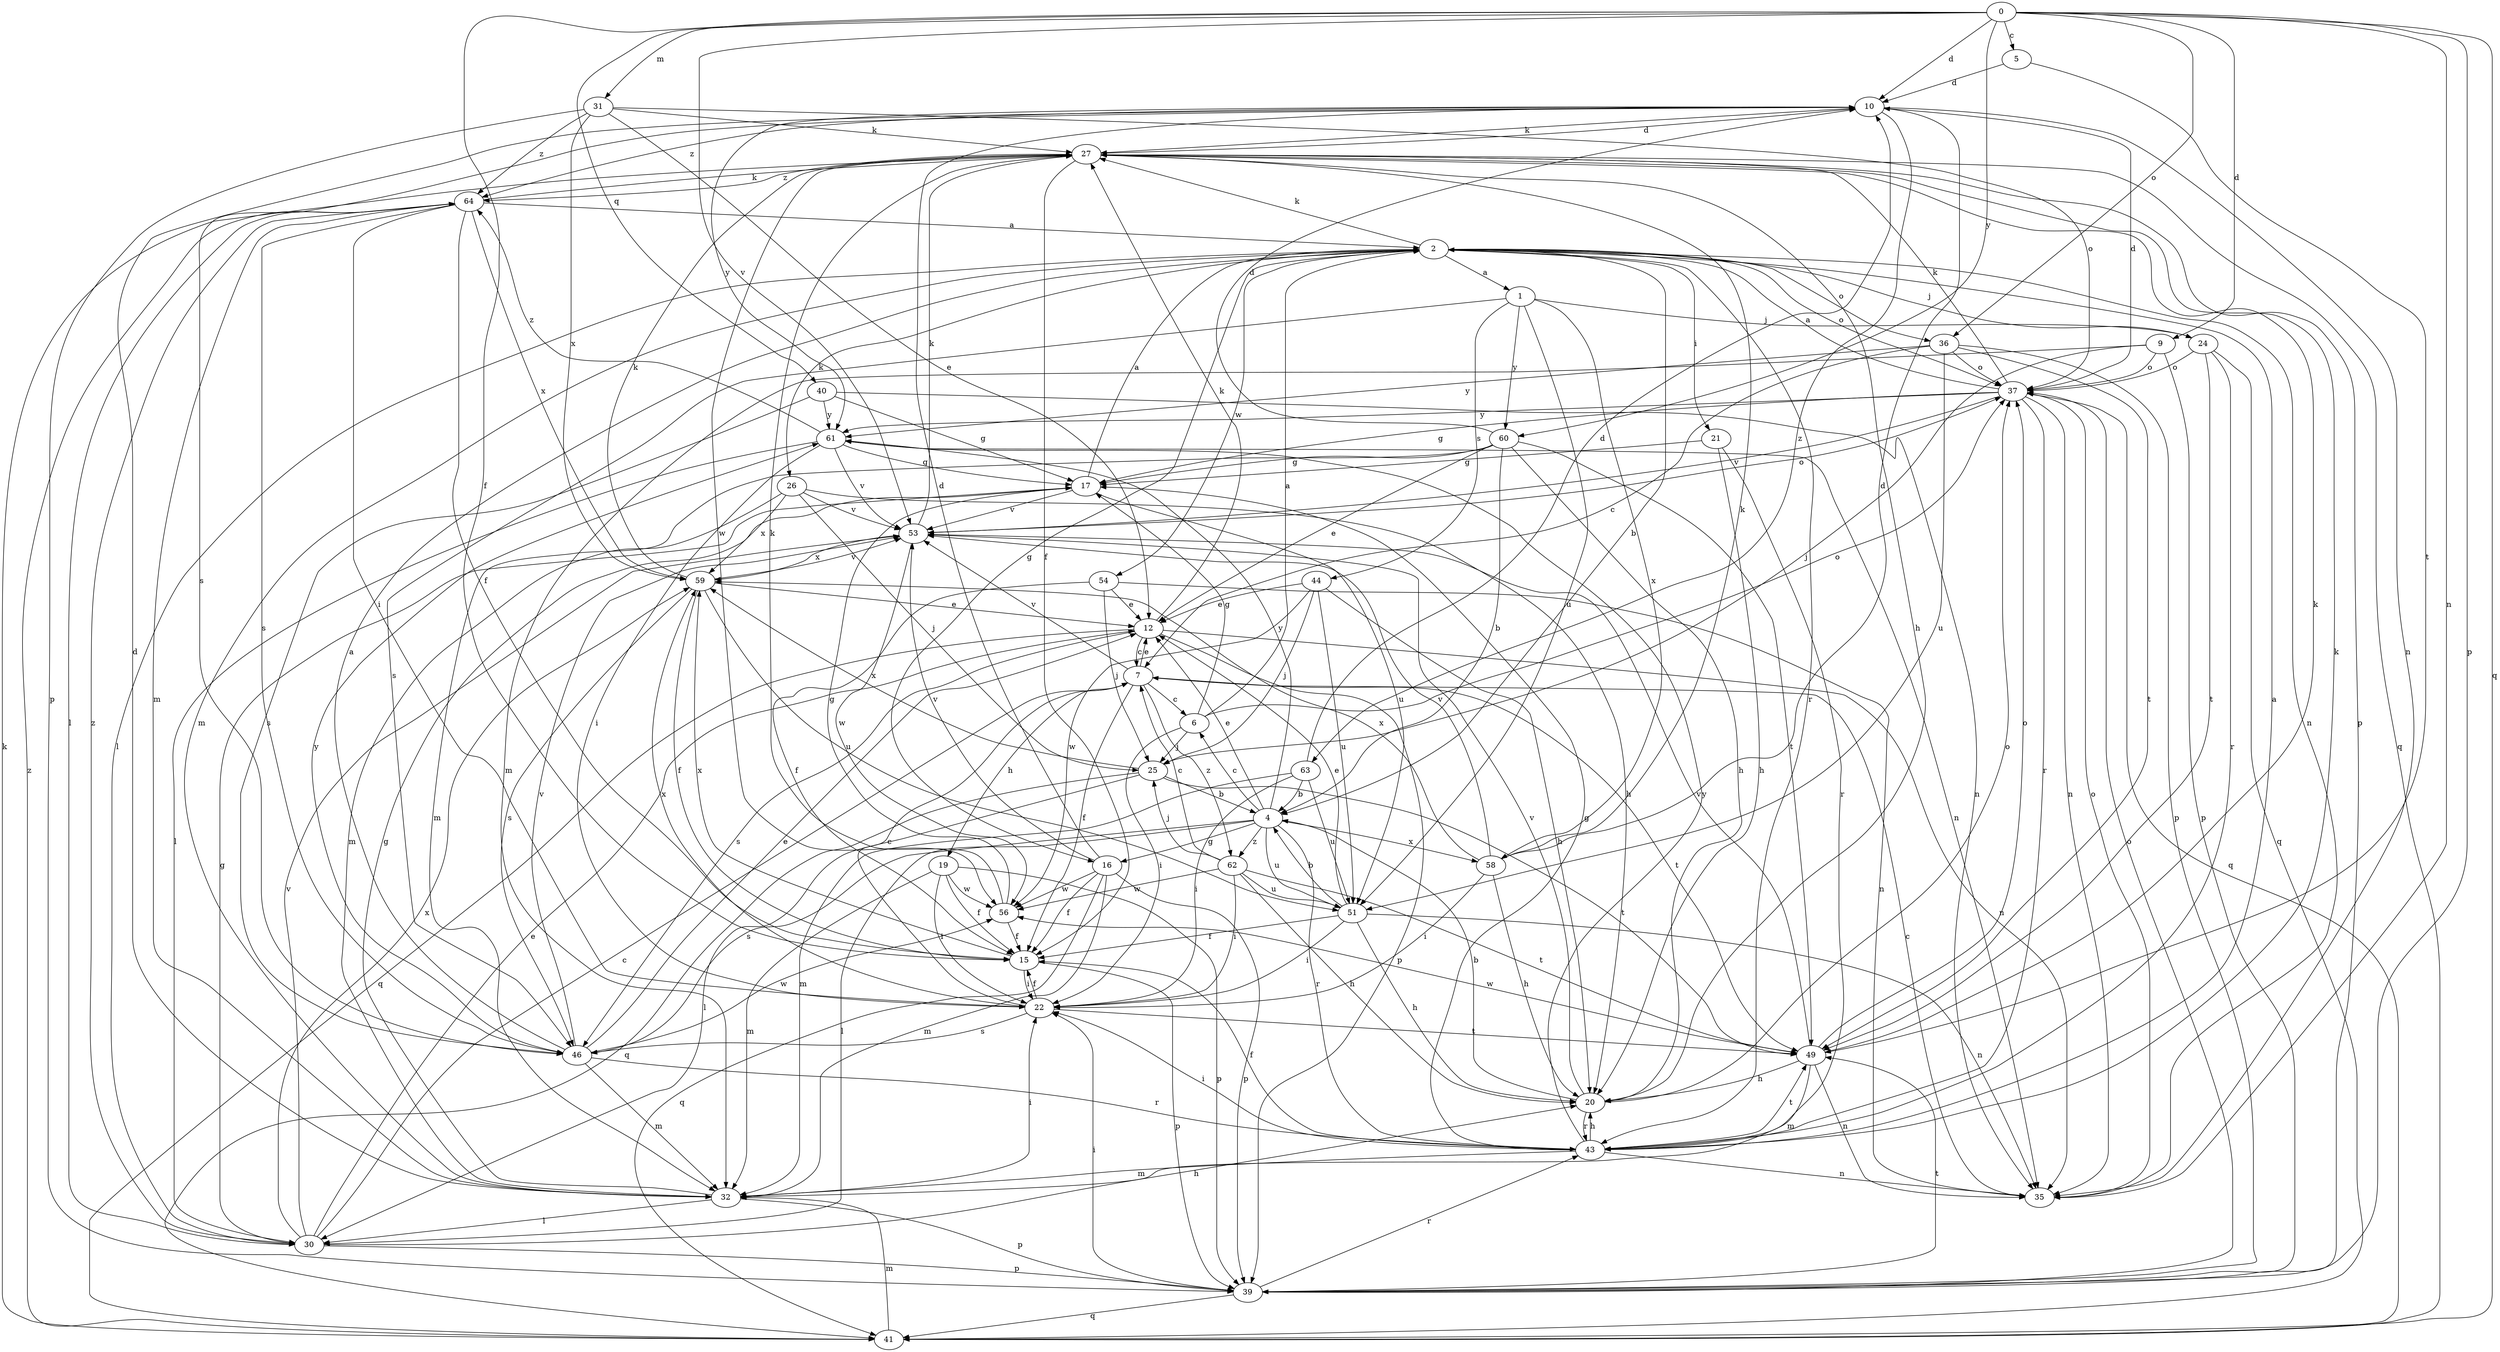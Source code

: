 strict digraph  {
0;
1;
2;
4;
5;
6;
7;
9;
10;
12;
15;
16;
17;
19;
20;
21;
22;
24;
25;
26;
27;
30;
31;
32;
35;
36;
37;
39;
40;
41;
43;
44;
46;
49;
51;
53;
54;
56;
58;
59;
60;
61;
62;
63;
64;
0 -> 5  [label=c];
0 -> 9  [label=d];
0 -> 10  [label=d];
0 -> 15  [label=f];
0 -> 31  [label=m];
0 -> 35  [label=n];
0 -> 36  [label=o];
0 -> 39  [label=p];
0 -> 40  [label=q];
0 -> 41  [label=q];
0 -> 53  [label=v];
0 -> 60  [label=y];
1 -> 24  [label=j];
1 -> 44  [label=s];
1 -> 46  [label=s];
1 -> 51  [label=u];
1 -> 58  [label=x];
1 -> 60  [label=y];
2 -> 1  [label=a];
2 -> 4  [label=b];
2 -> 16  [label=g];
2 -> 21  [label=i];
2 -> 24  [label=j];
2 -> 26  [label=k];
2 -> 27  [label=k];
2 -> 30  [label=l];
2 -> 32  [label=m];
2 -> 35  [label=n];
2 -> 36  [label=o];
2 -> 37  [label=o];
2 -> 43  [label=r];
2 -> 54  [label=w];
4 -> 6  [label=c];
4 -> 12  [label=e];
4 -> 16  [label=g];
4 -> 30  [label=l];
4 -> 43  [label=r];
4 -> 46  [label=s];
4 -> 51  [label=u];
4 -> 58  [label=x];
4 -> 61  [label=y];
4 -> 62  [label=z];
5 -> 10  [label=d];
5 -> 49  [label=t];
6 -> 2  [label=a];
6 -> 17  [label=g];
6 -> 22  [label=i];
6 -> 25  [label=j];
6 -> 37  [label=o];
7 -> 6  [label=c];
7 -> 12  [label=e];
7 -> 15  [label=f];
7 -> 19  [label=h];
7 -> 49  [label=t];
7 -> 53  [label=v];
7 -> 62  [label=z];
9 -> 25  [label=j];
9 -> 32  [label=m];
9 -> 37  [label=o];
9 -> 39  [label=p];
10 -> 27  [label=k];
10 -> 35  [label=n];
10 -> 46  [label=s];
10 -> 61  [label=y];
10 -> 63  [label=z];
10 -> 64  [label=z];
12 -> 7  [label=c];
12 -> 27  [label=k];
12 -> 35  [label=n];
12 -> 39  [label=p];
12 -> 41  [label=q];
12 -> 46  [label=s];
15 -> 22  [label=i];
15 -> 39  [label=p];
15 -> 59  [label=x];
16 -> 10  [label=d];
16 -> 15  [label=f];
16 -> 32  [label=m];
16 -> 39  [label=p];
16 -> 41  [label=q];
16 -> 53  [label=v];
16 -> 56  [label=w];
17 -> 2  [label=a];
17 -> 51  [label=u];
17 -> 53  [label=v];
19 -> 15  [label=f];
19 -> 22  [label=i];
19 -> 32  [label=m];
19 -> 39  [label=p];
19 -> 56  [label=w];
20 -> 4  [label=b];
20 -> 37  [label=o];
20 -> 43  [label=r];
20 -> 53  [label=v];
21 -> 17  [label=g];
21 -> 20  [label=h];
21 -> 43  [label=r];
22 -> 7  [label=c];
22 -> 15  [label=f];
22 -> 46  [label=s];
22 -> 49  [label=t];
22 -> 59  [label=x];
24 -> 37  [label=o];
24 -> 41  [label=q];
24 -> 43  [label=r];
24 -> 49  [label=t];
25 -> 4  [label=b];
25 -> 30  [label=l];
25 -> 41  [label=q];
25 -> 49  [label=t];
25 -> 59  [label=x];
26 -> 20  [label=h];
26 -> 25  [label=j];
26 -> 32  [label=m];
26 -> 53  [label=v];
26 -> 59  [label=x];
27 -> 10  [label=d];
27 -> 15  [label=f];
27 -> 20  [label=h];
27 -> 39  [label=p];
27 -> 41  [label=q];
27 -> 56  [label=w];
27 -> 64  [label=z];
30 -> 7  [label=c];
30 -> 12  [label=e];
30 -> 17  [label=g];
30 -> 20  [label=h];
30 -> 39  [label=p];
30 -> 53  [label=v];
30 -> 59  [label=x];
30 -> 64  [label=z];
31 -> 12  [label=e];
31 -> 27  [label=k];
31 -> 37  [label=o];
31 -> 39  [label=p];
31 -> 59  [label=x];
31 -> 64  [label=z];
32 -> 10  [label=d];
32 -> 17  [label=g];
32 -> 22  [label=i];
32 -> 30  [label=l];
32 -> 39  [label=p];
35 -> 7  [label=c];
35 -> 37  [label=o];
36 -> 7  [label=c];
36 -> 37  [label=o];
36 -> 39  [label=p];
36 -> 49  [label=t];
36 -> 51  [label=u];
36 -> 61  [label=y];
37 -> 2  [label=a];
37 -> 10  [label=d];
37 -> 17  [label=g];
37 -> 27  [label=k];
37 -> 35  [label=n];
37 -> 41  [label=q];
37 -> 43  [label=r];
37 -> 53  [label=v];
37 -> 61  [label=y];
39 -> 22  [label=i];
39 -> 37  [label=o];
39 -> 41  [label=q];
39 -> 43  [label=r];
39 -> 49  [label=t];
40 -> 17  [label=g];
40 -> 35  [label=n];
40 -> 46  [label=s];
40 -> 61  [label=y];
41 -> 27  [label=k];
41 -> 32  [label=m];
41 -> 64  [label=z];
43 -> 2  [label=a];
43 -> 15  [label=f];
43 -> 17  [label=g];
43 -> 20  [label=h];
43 -> 22  [label=i];
43 -> 27  [label=k];
43 -> 32  [label=m];
43 -> 35  [label=n];
43 -> 49  [label=t];
43 -> 61  [label=y];
44 -> 12  [label=e];
44 -> 20  [label=h];
44 -> 25  [label=j];
44 -> 51  [label=u];
44 -> 56  [label=w];
46 -> 2  [label=a];
46 -> 12  [label=e];
46 -> 32  [label=m];
46 -> 43  [label=r];
46 -> 53  [label=v];
46 -> 56  [label=w];
46 -> 61  [label=y];
49 -> 20  [label=h];
49 -> 27  [label=k];
49 -> 32  [label=m];
49 -> 35  [label=n];
49 -> 37  [label=o];
49 -> 53  [label=v];
49 -> 56  [label=w];
51 -> 4  [label=b];
51 -> 12  [label=e];
51 -> 15  [label=f];
51 -> 20  [label=h];
51 -> 22  [label=i];
51 -> 35  [label=n];
53 -> 27  [label=k];
53 -> 37  [label=o];
53 -> 56  [label=w];
53 -> 59  [label=x];
54 -> 12  [label=e];
54 -> 15  [label=f];
54 -> 25  [label=j];
54 -> 35  [label=n];
56 -> 15  [label=f];
56 -> 17  [label=g];
56 -> 27  [label=k];
58 -> 10  [label=d];
58 -> 20  [label=h];
58 -> 22  [label=i];
58 -> 27  [label=k];
58 -> 53  [label=v];
58 -> 59  [label=x];
59 -> 12  [label=e];
59 -> 15  [label=f];
59 -> 27  [label=k];
59 -> 46  [label=s];
59 -> 51  [label=u];
59 -> 53  [label=v];
60 -> 4  [label=b];
60 -> 10  [label=d];
60 -> 12  [label=e];
60 -> 17  [label=g];
60 -> 20  [label=h];
60 -> 32  [label=m];
60 -> 49  [label=t];
61 -> 17  [label=g];
61 -> 22  [label=i];
61 -> 30  [label=l];
61 -> 35  [label=n];
61 -> 53  [label=v];
61 -> 64  [label=z];
62 -> 7  [label=c];
62 -> 20  [label=h];
62 -> 22  [label=i];
62 -> 25  [label=j];
62 -> 49  [label=t];
62 -> 51  [label=u];
62 -> 56  [label=w];
63 -> 4  [label=b];
63 -> 10  [label=d];
63 -> 22  [label=i];
63 -> 32  [label=m];
63 -> 51  [label=u];
64 -> 2  [label=a];
64 -> 15  [label=f];
64 -> 22  [label=i];
64 -> 27  [label=k];
64 -> 30  [label=l];
64 -> 32  [label=m];
64 -> 46  [label=s];
64 -> 59  [label=x];
}
